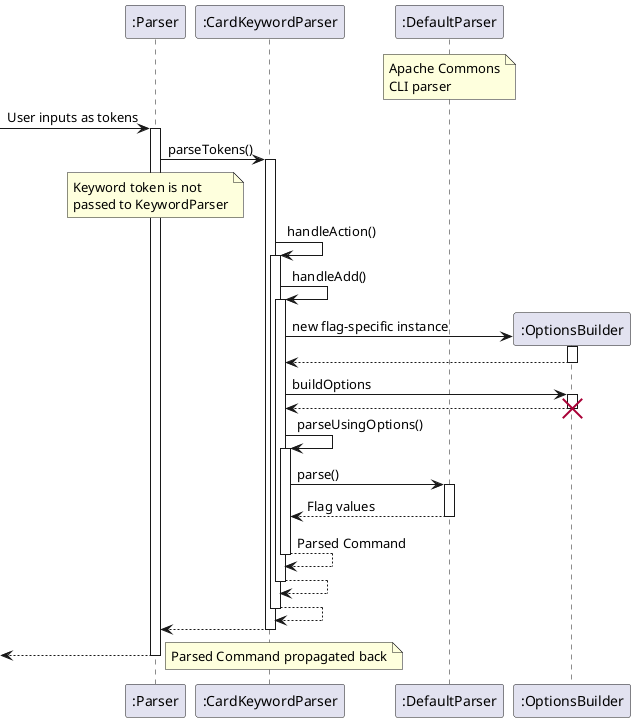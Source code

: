 @startuml ParserSequence
autoactivate on

participant ":Parser" as parser
participant ":CardKeywordParser" as cardparser
participant ":DefaultParser" as apacheparser
participant ":OptionsBuilder" as optsbuilder

note over apacheparser
    Apache Commons
    CLI parser
end note

-> parser : User inputs as tokens
parser -> cardparser : parseTokens()
note over parser
    Keyword token is not
    passed to KeywordParser
end note

cardparser -> cardparser : handleAction()
cardparser -> cardparser : handleAdd()

create optsbuilder
cardparser -> optsbuilder : new flag-specific instance
return 
cardparser -> optsbuilder : buildOptions
return
destroy optsbuilder

cardparser -> cardparser : parseUsingOptions()

cardparser -> apacheparser : parse()
return Flag values

return Parsed Command 
return 
return 
return 

<-- parser

note right : Parsed Command propagated back

@enduml